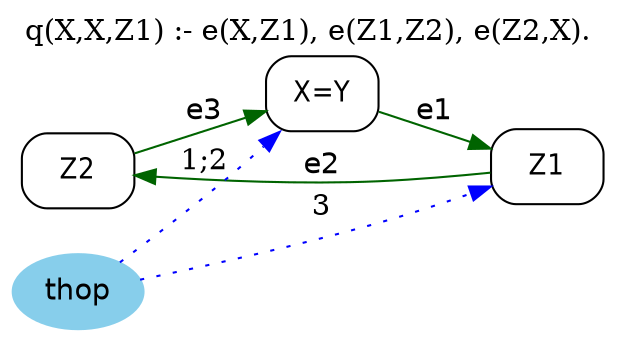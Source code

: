strict digraph G {
	graph [bb="0,0,271.19,154",
		label="q(X,X,Z1) :- e(X,Z1), e(Z1,Z2), e(Z2,X).",
		labelloc=t,
		lheight=0.21,
		lp="135.6,142.5",
		lwidth=3.22,
		rankdir=LR
	];
	node [label="\N"];
	Z2	 [fontname="Helvetica-Narrow",
		height=0.5,
		pos="28.597,76",
		shape=box,
		style=rounded,
		width=0.75];
	X	 [fontname="Helvetica-Narrow",
		height=0.5,
		label="X=Y",
		pos="138.19,113",
		shape=box,
		style=rounded,
		width=0.75];
	Z2 -> X	 [color=darkgreen,
		fontname=helvetica,
		label=e3,
		lp="84.195,103.5",
		pos="e,111.04,103.83 55.689,85.146 69.521,89.816 86.548,95.564 101.54,100.62"];
	Z1	 [fontname="Helvetica-Narrow",
		height=0.5,
		pos="244.19,78",
		shape=box,
		style=rounded,
		width=0.75];
	X -> Z1	 [color=darkgreen,
		fontname=helvetica,
		label=e1,
		lp="191.19,104.5",
		pos="e,216.85,87.028 165.22,104.08 177.95,99.873 193.34,94.79 207.15,90.233"];
	Z1 -> Z2	 [color=darkgreen,
		fontname=helvetica,
		label=e2,
		lp="138.19,78.5",
		pos="e,55.815,73.71 217.18,75.011 201.94,73.474 182.53,71.766 165.19,71 131.71,69.519 93.589,71.195 66.144,72.994"];
	thop	 [color=skyblue,
		fillcolor=skyblue,
		fontname=helvetica,
		height=0.5,
		pos="28.597,18",
		shape=oval,
		style="filled,rounded",
		width=0.79437];
	thop -> X	 [color=blue,
		constraint=false,
		label="1;2",
		lp="84.195,80.5",
		pos="e,118.12,94.987 45.956,32.607 59.01,43.634 77.304,59.175 93.195,73 98.833,77.905 104.83,83.191 110.55,88.262",
		style=dotted];
	thop -> Z1	 [color=blue,
		constraint=false,
		label=3,
		lp="138.19,58.5",
		pos="e,216.97,68.002 55.746,23.783 83.451,29.866 127.6,40.059 165.19,51 179.06,55.034 194.09,60.017 207.29,64.599",
		style=dotted];
}

